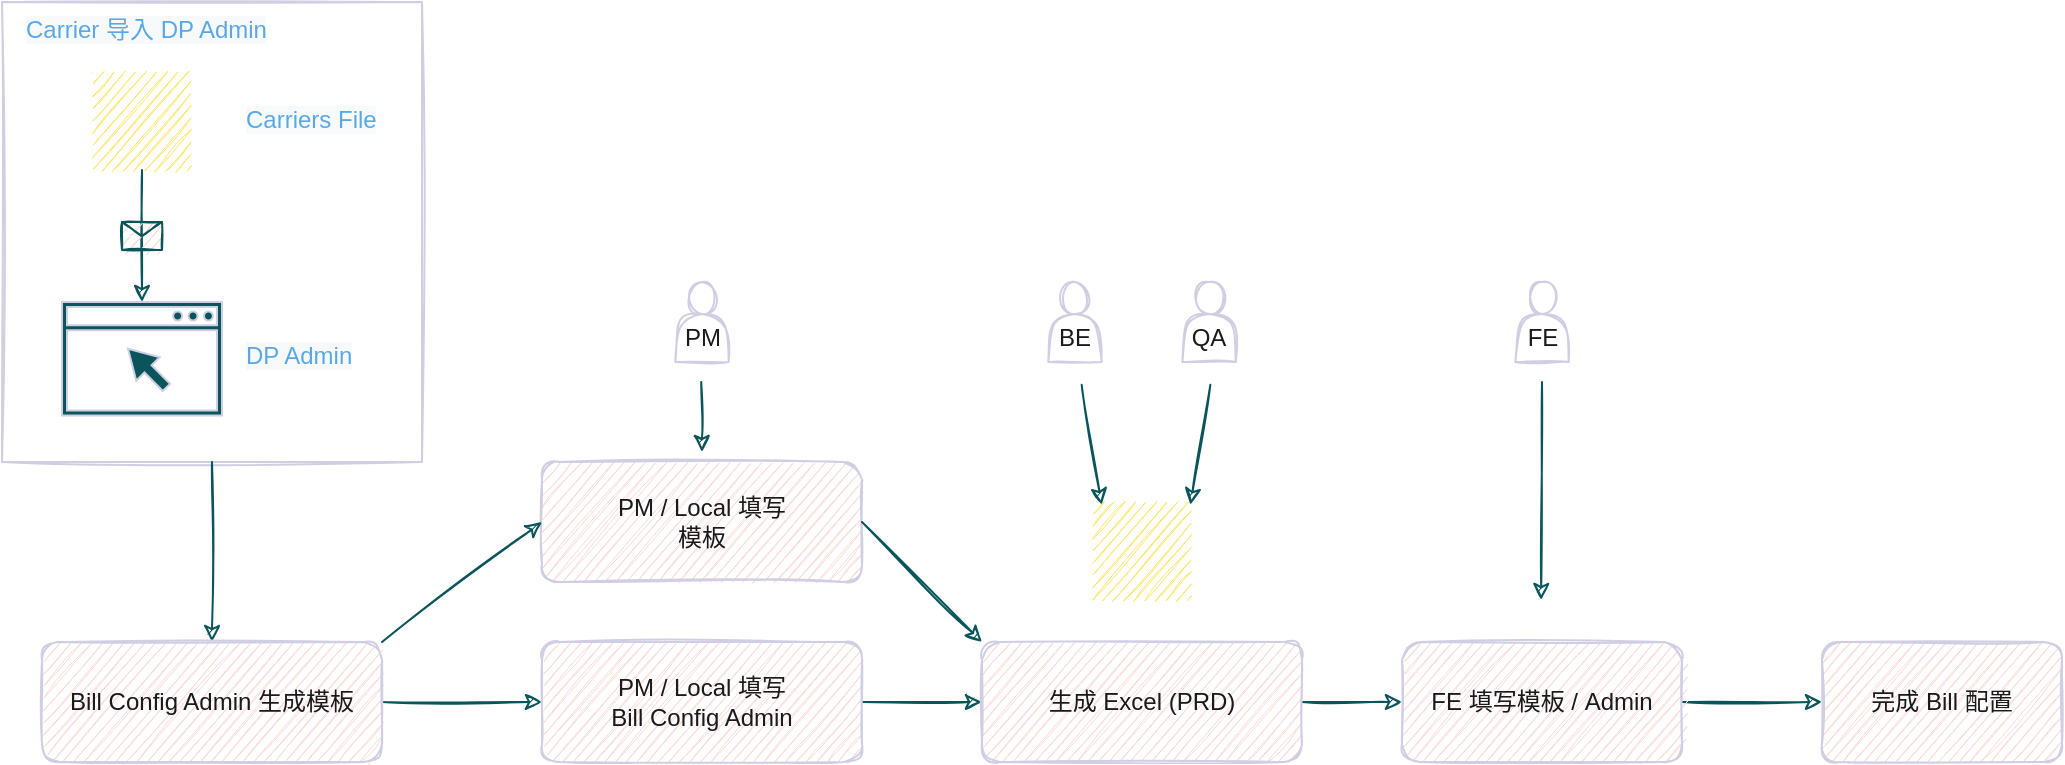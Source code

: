 <mxfile version="20.0.3" type="github" pages="4">
  <diagram id="C5RBs43oDa-KdzZeNtuy" name="Page-1">
    <mxGraphModel dx="1234" dy="736" grid="1" gridSize="10" guides="1" tooltips="1" connect="1" arrows="1" fold="1" page="1" pageScale="1" pageWidth="827" pageHeight="1169" math="0" shadow="0">
      <root>
        <mxCell id="WIyWlLk6GJQsqaUBKTNV-0" />
        <mxCell id="WIyWlLk6GJQsqaUBKTNV-1" parent="WIyWlLk6GJQsqaUBKTNV-0" />
        <mxCell id="x7Frr8k84MyhuP3hxfto-6" value="" style="rounded=0;whiteSpace=wrap;html=1;sketch=1;fontColor=#1A1A1A;strokeColor=#D0CEE2;fillColor=none;" parent="WIyWlLk6GJQsqaUBKTNV-1" vertex="1">
          <mxGeometry x="40" y="80" width="210" height="230" as="geometry" />
        </mxCell>
        <mxCell id="x7Frr8k84MyhuP3hxfto-1" style="edgeStyle=orthogonalEdgeStyle;curved=0;rounded=1;sketch=1;orthogonalLoop=1;jettySize=auto;html=1;exitX=0.5;exitY=1;exitDx=0;exitDy=0;entryX=0.5;entryY=0;entryDx=0;entryDy=0;fontColor=#1A1A1A;strokeColor=#09555B;" parent="WIyWlLk6GJQsqaUBKTNV-1" source="x7Frr8k84MyhuP3hxfto-6" target="x7Frr8k84MyhuP3hxfto-0" edge="1">
          <mxGeometry relative="1" as="geometry">
            <mxPoint x="220" y="260" as="sourcePoint" />
          </mxGeometry>
        </mxCell>
        <mxCell id="x7Frr8k84MyhuP3hxfto-13" style="edgeStyle=orthogonalEdgeStyle;curved=0;rounded=1;sketch=1;orthogonalLoop=1;jettySize=auto;html=1;exitX=1;exitY=0.5;exitDx=0;exitDy=0;fontColor=#1A1A1A;strokeColor=#09555B;entryX=0;entryY=0.5;entryDx=0;entryDy=0;" parent="WIyWlLk6GJQsqaUBKTNV-1" source="x7Frr8k84MyhuP3hxfto-0" target="x7Frr8k84MyhuP3hxfto-16" edge="1">
          <mxGeometry relative="1" as="geometry">
            <mxPoint x="270" y="429.714" as="targetPoint" />
          </mxGeometry>
        </mxCell>
        <mxCell id="x7Frr8k84MyhuP3hxfto-0" value="Bill Config Admin 生成模板" style="rounded=1;whiteSpace=wrap;html=1;fontSize=12;glass=0;strokeWidth=1;shadow=0;sketch=1;fillColor=#FAD9D5;strokeColor=#D0CEE2;fontColor=#1A1A1A;" parent="WIyWlLk6GJQsqaUBKTNV-1" vertex="1">
          <mxGeometry x="60" y="400" width="170" height="60" as="geometry" />
        </mxCell>
        <mxCell id="x7Frr8k84MyhuP3hxfto-4" value="" style="endArrow=classic;html=1;rounded=1;sketch=1;fontColor=#1A1A1A;strokeColor=#09555B;curved=0;exitX=0.5;exitY=1;exitDx=0;exitDy=0;" parent="WIyWlLk6GJQsqaUBKTNV-1" source="x7Frr8k84MyhuP3hxfto-45" target="x7Frr8k84MyhuP3hxfto-41" edge="1">
          <mxGeometry relative="1" as="geometry">
            <mxPoint x="145" y="160" as="sourcePoint" />
            <mxPoint x="145" y="230" as="targetPoint" />
          </mxGeometry>
        </mxCell>
        <mxCell id="x7Frr8k84MyhuP3hxfto-5" value="" style="shape=message;html=1;outlineConnect=0;rounded=0;sketch=1;fontColor=#1A1A1A;strokeColor=#09555B;fillColor=#FAD9D5;" parent="x7Frr8k84MyhuP3hxfto-4" vertex="1">
          <mxGeometry width="20" height="14" relative="1" as="geometry">
            <mxPoint x="-10" y="-7" as="offset" />
          </mxGeometry>
        </mxCell>
        <mxCell id="x7Frr8k84MyhuP3hxfto-12" value="&lt;meta charset=&quot;utf-8&quot;&gt;&lt;span style=&quot;color: rgb(90, 169, 230); font-family: Helvetica; font-size: 12px; font-style: normal; font-variant-ligatures: normal; font-variant-caps: normal; font-weight: 400; letter-spacing: normal; orphans: 2; text-align: center; text-indent: 0px; text-transform: none; widows: 2; word-spacing: 0px; -webkit-text-stroke-width: 0px; background-color: rgb(248, 249, 250); text-decoration-thickness: initial; text-decoration-style: initial; text-decoration-color: initial; float: none; display: inline !important;&quot;&gt;Carrier 导入 DP Admin&lt;/span&gt;" style="text;whiteSpace=wrap;html=1;fontColor=#1A1A1A;" parent="WIyWlLk6GJQsqaUBKTNV-1" vertex="1">
          <mxGeometry x="50" y="80" width="150" height="30" as="geometry" />
        </mxCell>
        <mxCell id="x7Frr8k84MyhuP3hxfto-14" value="PM / Local 填写 &lt;br&gt;模板" style="rounded=1;whiteSpace=wrap;html=1;fontSize=12;glass=0;strokeWidth=1;shadow=0;sketch=1;fillColor=#FAD9D5;strokeColor=#D0CEE2;fontColor=#1A1A1A;" parent="WIyWlLk6GJQsqaUBKTNV-1" vertex="1">
          <mxGeometry x="310" y="310" width="160" height="60" as="geometry" />
        </mxCell>
        <mxCell id="x7Frr8k84MyhuP3hxfto-24" style="edgeStyle=orthogonalEdgeStyle;curved=0;rounded=1;sketch=1;orthogonalLoop=1;jettySize=auto;html=1;exitX=1;exitY=0.5;exitDx=0;exitDy=0;entryX=0;entryY=0.5;entryDx=0;entryDy=0;fontColor=#1A1A1A;strokeColor=#09555B;" parent="WIyWlLk6GJQsqaUBKTNV-1" source="x7Frr8k84MyhuP3hxfto-16" target="x7Frr8k84MyhuP3hxfto-22" edge="1">
          <mxGeometry relative="1" as="geometry" />
        </mxCell>
        <mxCell id="x7Frr8k84MyhuP3hxfto-16" value="PM / Local 填写&lt;br&gt;Bill Config Admin" style="rounded=1;whiteSpace=wrap;html=1;fontSize=12;glass=0;strokeWidth=1;shadow=0;sketch=1;fillColor=#FAD9D5;strokeColor=#D0CEE2;fontColor=#1A1A1A;" parent="WIyWlLk6GJQsqaUBKTNV-1" vertex="1">
          <mxGeometry x="310" y="400" width="160" height="60" as="geometry" />
        </mxCell>
        <mxCell id="x7Frr8k84MyhuP3hxfto-21" value="" style="endArrow=classic;html=1;rounded=1;sketch=1;fontColor=#1A1A1A;strokeColor=#09555B;curved=0;entryX=0;entryY=0.5;entryDx=0;entryDy=0;exitX=1;exitY=0;exitDx=0;exitDy=0;" parent="WIyWlLk6GJQsqaUBKTNV-1" source="x7Frr8k84MyhuP3hxfto-0" target="x7Frr8k84MyhuP3hxfto-14" edge="1">
          <mxGeometry width="50" height="50" relative="1" as="geometry">
            <mxPoint x="180" y="560" as="sourcePoint" />
            <mxPoint x="230" y="510" as="targetPoint" />
          </mxGeometry>
        </mxCell>
        <mxCell id="x7Frr8k84MyhuP3hxfto-26" value="" style="edgeStyle=orthogonalEdgeStyle;curved=0;rounded=1;sketch=1;orthogonalLoop=1;jettySize=auto;html=1;fontColor=#1A1A1A;strokeColor=#09555B;" parent="WIyWlLk6GJQsqaUBKTNV-1" source="x7Frr8k84MyhuP3hxfto-22" target="x7Frr8k84MyhuP3hxfto-25" edge="1">
          <mxGeometry relative="1" as="geometry" />
        </mxCell>
        <mxCell id="x7Frr8k84MyhuP3hxfto-22" value="生成 Excel (PRD)" style="rounded=1;whiteSpace=wrap;html=1;fontSize=12;glass=0;strokeWidth=1;shadow=0;sketch=1;fillColor=#FAD9D5;strokeColor=#D0CEE2;fontColor=#1A1A1A;" parent="WIyWlLk6GJQsqaUBKTNV-1" vertex="1">
          <mxGeometry x="530" y="400" width="160" height="60" as="geometry" />
        </mxCell>
        <mxCell id="x7Frr8k84MyhuP3hxfto-23" value="" style="endArrow=classic;html=1;rounded=1;sketch=1;fontColor=#1A1A1A;strokeColor=#09555B;curved=0;entryX=0;entryY=0;entryDx=0;entryDy=0;exitX=1;exitY=0.5;exitDx=0;exitDy=0;" parent="WIyWlLk6GJQsqaUBKTNV-1" source="x7Frr8k84MyhuP3hxfto-14" target="x7Frr8k84MyhuP3hxfto-22" edge="1">
          <mxGeometry width="50" height="50" relative="1" as="geometry">
            <mxPoint x="240" y="410" as="sourcePoint" />
            <mxPoint x="320" y="350" as="targetPoint" />
          </mxGeometry>
        </mxCell>
        <mxCell id="x7Frr8k84MyhuP3hxfto-32" value="" style="edgeStyle=orthogonalEdgeStyle;curved=0;rounded=1;sketch=1;orthogonalLoop=1;jettySize=auto;html=1;fontColor=#1A1A1A;strokeColor=#09555B;" parent="WIyWlLk6GJQsqaUBKTNV-1" source="x7Frr8k84MyhuP3hxfto-25" target="x7Frr8k84MyhuP3hxfto-31" edge="1">
          <mxGeometry relative="1" as="geometry" />
        </mxCell>
        <mxCell id="x7Frr8k84MyhuP3hxfto-25" value="FE 填写模板 / Admin" style="fillColor=#FAD9D5;strokeColor=#D0CEE2;fontColor=#1A1A1A;rounded=1;glass=0;strokeWidth=1;shadow=0;sketch=1;align=center;whiteSpace=wrap;html=1;labelBackgroundColor=none;labelBorderColor=none;" parent="WIyWlLk6GJQsqaUBKTNV-1" vertex="1">
          <mxGeometry x="740" y="400" width="140" height="60" as="geometry" />
        </mxCell>
        <mxCell id="x7Frr8k84MyhuP3hxfto-31" value="完成 Bill 配置" style="whiteSpace=wrap;html=1;fillColor=#FAD9D5;strokeColor=#D0CEE2;fontColor=#1A1A1A;rounded=1;glass=0;strokeWidth=1;shadow=0;sketch=1;labelBackgroundColor=none;labelBorderColor=none;" parent="WIyWlLk6GJQsqaUBKTNV-1" vertex="1">
          <mxGeometry x="950" y="400" width="120" height="60" as="geometry" />
        </mxCell>
        <mxCell id="x7Frr8k84MyhuP3hxfto-33" value="&lt;br&gt;QA" style="shape=actor;whiteSpace=wrap;html=1;rounded=0;labelBackgroundColor=none;labelBorderColor=none;sketch=1;fontColor=#1A1A1A;strokeColor=#D0CEE2;fillColor=none;" parent="WIyWlLk6GJQsqaUBKTNV-1" vertex="1">
          <mxGeometry x="630.17" y="220" width="26.67" height="40" as="geometry" />
        </mxCell>
        <mxCell id="x7Frr8k84MyhuP3hxfto-41" value="" style="sketch=0;pointerEvents=1;shadow=0;dashed=0;html=1;strokeColor=#D0CEE2;fillColor=#09555B;aspect=fixed;labelPosition=center;verticalLabelPosition=bottom;verticalAlign=top;align=center;outlineConnect=0;shape=mxgraph.vvd.web_browser;rounded=0;labelBackgroundColor=none;labelBorderColor=none;fontSize=12;fontColor=#1A1A1A;" parent="WIyWlLk6GJQsqaUBKTNV-1" vertex="1">
          <mxGeometry x="70" y="230" width="80" height="56.8" as="geometry" />
        </mxCell>
        <mxCell id="x7Frr8k84MyhuP3hxfto-43" value="&lt;span style=&quot;color: rgb(90, 169, 230); font-family: Helvetica; font-size: 12px; font-style: normal; font-variant-ligatures: normal; font-variant-caps: normal; font-weight: 400; letter-spacing: normal; orphans: 2; text-align: center; text-indent: 0px; text-transform: none; widows: 2; word-spacing: 0px; -webkit-text-stroke-width: 0px; background-color: rgb(248, 249, 250); text-decoration-thickness: initial; text-decoration-style: initial; text-decoration-color: initial; float: none; display: inline !important;&quot;&gt;DP Admin&lt;br&gt;&lt;/span&gt;" style="text;whiteSpace=wrap;html=1;fontColor=#1A1A1A;" parent="WIyWlLk6GJQsqaUBKTNV-1" vertex="1">
          <mxGeometry x="160" y="243.4" width="60" height="30" as="geometry" />
        </mxCell>
        <mxCell id="x7Frr8k84MyhuP3hxfto-45" value="" style="shape=image;html=1;verticalAlign=top;verticalLabelPosition=bottom;imageAspect=0;aspect=fixed;image=https://cdn0.iconfinder.com/data/icons/logos-brands/24/logo_brand_brands_logos_excel-128.png;rounded=0;labelBorderColor=none;sketch=1;fontSize=12;fontColor=#1A1A1A;strokeColor=#D0CEE2;fillColor=none;imageBackground=#FFE45E;imageBorder=none;fillStyle=auto;" parent="WIyWlLk6GJQsqaUBKTNV-1" vertex="1">
          <mxGeometry x="85.5" y="115" width="49" height="49" as="geometry" />
        </mxCell>
        <mxCell id="x7Frr8k84MyhuP3hxfto-46" value="&lt;span style=&quot;color: rgb(90, 169, 230); font-family: Helvetica; font-size: 12px; font-style: normal; font-variant-ligatures: normal; font-variant-caps: normal; font-weight: 400; letter-spacing: normal; orphans: 2; text-align: center; text-indent: 0px; text-transform: none; widows: 2; word-spacing: 0px; -webkit-text-stroke-width: 0px; background-color: rgb(248, 249, 250); text-decoration-thickness: initial; text-decoration-style: initial; text-decoration-color: initial; float: none; display: inline !important;&quot;&gt;Carriers File&lt;/span&gt;" style="text;whiteSpace=wrap;html=1;fontColor=#1A1A1A;" parent="WIyWlLk6GJQsqaUBKTNV-1" vertex="1">
          <mxGeometry x="160" y="124.5" width="130" height="30" as="geometry" />
        </mxCell>
        <mxCell id="x7Frr8k84MyhuP3hxfto-47" value="&lt;br&gt;BE" style="shape=actor;whiteSpace=wrap;html=1;rounded=0;labelBackgroundColor=none;labelBorderColor=none;sketch=1;fontColor=#1A1A1A;strokeColor=#D0CEE2;fillColor=none;" parent="WIyWlLk6GJQsqaUBKTNV-1" vertex="1">
          <mxGeometry x="563.17" y="220" width="26.67" height="40" as="geometry" />
        </mxCell>
        <mxCell id="x7Frr8k84MyhuP3hxfto-53" value="" style="endArrow=classic;html=1;rounded=1;sketch=1;fontSize=12;fontColor=#1A1A1A;strokeColor=#09555B;curved=0;" parent="WIyWlLk6GJQsqaUBKTNV-1" edge="1">
          <mxGeometry width="50" height="50" relative="1" as="geometry">
            <mxPoint x="579.84" y="271.4" as="sourcePoint" />
            <mxPoint x="589.84" y="331.4" as="targetPoint" />
          </mxGeometry>
        </mxCell>
        <mxCell id="x7Frr8k84MyhuP3hxfto-54" value="" style="endArrow=classic;html=1;rounded=1;sketch=1;fontSize=12;fontColor=#1A1A1A;strokeColor=#09555B;curved=0;" parent="WIyWlLk6GJQsqaUBKTNV-1" edge="1">
          <mxGeometry width="50" height="50" relative="1" as="geometry">
            <mxPoint x="644.17" y="271.4" as="sourcePoint" />
            <mxPoint x="634.17" y="331.4" as="targetPoint" />
          </mxGeometry>
        </mxCell>
        <mxCell id="x7Frr8k84MyhuP3hxfto-55" value="" style="shape=image;html=1;verticalAlign=top;verticalLabelPosition=bottom;imageAspect=0;aspect=fixed;image=https://cdn0.iconfinder.com/data/icons/logos-brands/24/logo_brand_brands_logos_excel-128.png;rounded=0;labelBorderColor=none;sketch=1;fontSize=12;fontColor=#1A1A1A;strokeColor=#D0CEE2;fillColor=none;imageBackground=#FFE45E;imageBorder=none;fillStyle=auto;" parent="WIyWlLk6GJQsqaUBKTNV-1" vertex="1">
          <mxGeometry x="585.51" y="330" width="49" height="49" as="geometry" />
        </mxCell>
        <mxCell id="x7Frr8k84MyhuP3hxfto-56" value="&lt;br&gt;FE" style="shape=actor;whiteSpace=wrap;html=1;rounded=0;labelBackgroundColor=none;labelBorderColor=none;sketch=1;fontColor=#1A1A1A;strokeColor=#D0CEE2;fillColor=none;" parent="WIyWlLk6GJQsqaUBKTNV-1" vertex="1">
          <mxGeometry x="796.66" y="220" width="26.67" height="40" as="geometry" />
        </mxCell>
        <mxCell id="x7Frr8k84MyhuP3hxfto-57" value="&lt;br&gt;PM" style="shape=actor;whiteSpace=wrap;html=1;rounded=0;labelBackgroundColor=none;labelBorderColor=none;sketch=1;fontColor=#1A1A1A;strokeColor=#D0CEE2;fillColor=none;" parent="WIyWlLk6GJQsqaUBKTNV-1" vertex="1">
          <mxGeometry x="376.66" y="220" width="26.67" height="40" as="geometry" />
        </mxCell>
        <mxCell id="x7Frr8k84MyhuP3hxfto-58" value="" style="endArrow=classic;html=1;rounded=1;sketch=1;fontSize=12;fontColor=#1A1A1A;strokeColor=#09555B;curved=0;" parent="WIyWlLk6GJQsqaUBKTNV-1" edge="1">
          <mxGeometry width="50" height="50" relative="1" as="geometry">
            <mxPoint x="810" y="270" as="sourcePoint" />
            <mxPoint x="809.6" y="379" as="targetPoint" />
          </mxGeometry>
        </mxCell>
        <mxCell id="x7Frr8k84MyhuP3hxfto-59" value="" style="endArrow=classic;html=1;rounded=1;sketch=1;fontSize=12;fontColor=#1A1A1A;strokeColor=#09555B;curved=0;" parent="WIyWlLk6GJQsqaUBKTNV-1" edge="1">
          <mxGeometry width="50" height="50" relative="1" as="geometry">
            <mxPoint x="389.6" y="270" as="sourcePoint" />
            <mxPoint x="389.99" y="305" as="targetPoint" />
          </mxGeometry>
        </mxCell>
      </root>
    </mxGraphModel>
  </diagram>
  <diagram id="HuGiwMaVOmmq-freKu0r" name="第 2 页">
    <mxGraphModel dx="1234" dy="736" grid="1" gridSize="10" guides="1" tooltips="1" connect="1" arrows="1" fold="1" page="1" pageScale="1" pageWidth="827" pageHeight="1169" math="0" shadow="0">
      <root>
        <mxCell id="0" />
        <mxCell id="1" parent="0" />
        <mxCell id="SHqyNCqeRSTQMKuwKPMS-1" value="" style="rounded=0;whiteSpace=wrap;html=1;sketch=1;fontColor=#1A1A1A;strokeColor=#D0CEE2;fillColor=none;" vertex="1" parent="1">
          <mxGeometry x="80" y="162.25" width="320" height="150" as="geometry" />
        </mxCell>
        <mxCell id="q8QDfCW9DBh8NUIYKSAu-1" value="" style="shape=image;html=1;verticalAlign=top;verticalLabelPosition=bottom;imageAspect=0;aspect=fixed;image=https://cdn0.iconfinder.com/data/icons/logos-brands/24/logo_brand_brands_logos_excel-128.png;rounded=0;labelBorderColor=none;sketch=1;fontSize=12;fontColor=#1A1A1A;strokeColor=#D0CEE2;fillColor=none;imageBackground=#FFE45E;imageBorder=none;fillStyle=auto;" vertex="1" parent="1">
          <mxGeometry x="300" y="200" width="74.5" height="74.5" as="geometry" />
        </mxCell>
        <mxCell id="q8QDfCW9DBh8NUIYKSAu-3" value="" style="dashed=0;outlineConnect=0;html=1;align=center;labelPosition=center;verticalLabelPosition=bottom;verticalAlign=top;shape=mxgraph.webicons.json;sketch=0;fillColor=none;strokeColor=#D0CEE2;fontColor=#1A1A1A;" vertex="1" parent="1">
          <mxGeometry x="90" y="186.05" width="102.4" height="102.4" as="geometry" />
        </mxCell>
        <mxCell id="q8QDfCW9DBh8NUIYKSAu-4" value="" style="shape=flexArrow;endArrow=classic;startArrow=classic;html=1;rounded=0;entryX=0;entryY=0.5;entryDx=0;entryDy=0;strokeColor=#09555B;fontColor=#1A1A1A;" edge="1" parent="1" source="q8QDfCW9DBh8NUIYKSAu-3" target="q8QDfCW9DBh8NUIYKSAu-1">
          <mxGeometry width="100" height="100" relative="1" as="geometry">
            <mxPoint x="380" y="610" as="sourcePoint" />
            <mxPoint x="390" y="390" as="targetPoint" />
          </mxGeometry>
        </mxCell>
        <mxCell id="q8QDfCW9DBh8NUIYKSAu-5" value="转换" style="edgeLabel;html=1;align=center;verticalAlign=middle;resizable=0;points=[];fontSize=20;fontColor=#1A1A1A;" vertex="1" connectable="0" parent="q8QDfCW9DBh8NUIYKSAu-4">
          <mxGeometry x="-0.141" y="1" relative="1" as="geometry">
            <mxPoint as="offset" />
          </mxGeometry>
        </mxCell>
        <mxCell id="SHqyNCqeRSTQMKuwKPMS-3" value="" style="rounded=0;whiteSpace=wrap;html=1;sketch=1;fontColor=#1A1A1A;strokeColor=#D0CEE2;fillColor=none;" vertex="1" parent="1">
          <mxGeometry x="80" y="360" width="320" height="150" as="geometry" />
        </mxCell>
        <mxCell id="DjhEs2mXQRsO_92ABjr9-1" value="" style="shape=image;html=1;verticalAlign=top;verticalLabelPosition=bottom;labelBackgroundColor=#ffffff;imageAspect=0;aspect=fixed;image=https://cdn4.iconfinder.com/data/icons/essential-3/32/389-Browser_Layout-128.png;rounded=0;sketch=0;fontColor=#1A1A1A;strokeColor=#D0CEE2;fillColor=#FAD9D5;" vertex="1" parent="1">
          <mxGeometry x="110" y="387.75" width="94.5" height="94.5" as="geometry" />
        </mxCell>
      </root>
    </mxGraphModel>
  </diagram>
  <diagram id="YCzogONuC1grVszoGsav" name="第 3 页">
    <mxGraphModel dx="1234" dy="736" grid="1" gridSize="10" guides="1" tooltips="1" connect="1" arrows="1" fold="1" page="1" pageScale="1" pageWidth="827" pageHeight="1169" math="0" shadow="0">
      <root>
        <mxCell id="0" />
        <mxCell id="1" parent="0" />
        <mxCell id="n3fZYh0UKUpLPUGq8xj8-1" value="" style="rounded=0;whiteSpace=wrap;html=1;sketch=1;fontColor=#1A1A1A;strokeColor=#D0CEE2;fillColor=none;" vertex="1" parent="1">
          <mxGeometry x="100" y="265" width="360" height="235" as="geometry" />
        </mxCell>
        <mxCell id="ebuxM-2fiHtfYvH8RAu9-1" value="模板设计" style="rounded=1;whiteSpace=wrap;html=1;sketch=1;strokeColor=#6c8ebf;fillColor=#dae8fc;fontFamily=手札体-简;fontSize=15;" vertex="1" parent="1">
          <mxGeometry x="130" y="310" width="120" height="60" as="geometry" />
        </mxCell>
        <mxCell id="n3fZYh0UKUpLPUGq8xj8-2" value="&lt;div style=&quot;text-align: start;&quot;&gt;&lt;span style=&quot;background-color: initial;&quot;&gt;模板&amp;lt;==&amp;gt;&lt;/span&gt;&lt;span style=&quot;background-color: initial;&quot;&gt;配置&lt;/span&gt;&lt;/div&gt;" style="rounded=1;whiteSpace=wrap;html=1;sketch=1;strokeColor=#6c8ebf;fillColor=#dae8fc;fontFamily=手札体-简;fontSize=15;" vertex="1" parent="1">
          <mxGeometry x="300" y="310" width="120" height="60" as="geometry" />
        </mxCell>
        <mxCell id="n3fZYh0UKUpLPUGq8xj8-3" value="后台接口配置" style="rounded=1;whiteSpace=wrap;html=1;sketch=1;strokeColor=#6c8ebf;fillColor=#dae8fc;fontFamily=手札体-简;fontSize=15;" vertex="1" parent="1">
          <mxGeometry x="300" y="400" width="120" height="60" as="geometry" />
        </mxCell>
        <mxCell id="n3fZYh0UKUpLPUGq8xj8-4" value="字段备注功能" style="rounded=1;whiteSpace=wrap;html=1;sketch=1;strokeColor=#6c8ebf;fillColor=#dae8fc;fontFamily=手札体-简;fontSize=15;" vertex="1" parent="1">
          <mxGeometry x="130" y="400" width="120" height="60" as="geometry" />
        </mxCell>
      </root>
    </mxGraphModel>
  </diagram>
  <diagram id="qidn5dLupte3tVjYl4i5" name="第 4 页">
    <mxGraphModel dx="1234" dy="736" grid="1" gridSize="10" guides="1" tooltips="1" connect="1" arrows="1" fold="1" page="1" pageScale="1" pageWidth="827" pageHeight="1169" math="0" shadow="0">
      <root>
        <mxCell id="0" />
        <mxCell id="1" parent="0" />
        <mxCell id="KUeKO058vVJVvG5vHiWK-32" value="" style="shape=actor;whiteSpace=wrap;html=1;rounded=0;sketch=1;strokeColor=#d6b656;fillColor=#fff2cc;" vertex="1" parent="1">
          <mxGeometry x="580" y="10" width="40" height="60" as="geometry" />
        </mxCell>
        <mxCell id="KUeKO058vVJVvG5vHiWK-33" value="" style="shape=actor;whiteSpace=wrap;html=1;rounded=0;sketch=1;strokeColor=#d6b656;fillColor=#fff2cc;" vertex="1" parent="1">
          <mxGeometry x="740" y="10" width="40" height="60" as="geometry" />
        </mxCell>
        <mxCell id="KUeKO058vVJVvG5vHiWK-31" value="" style="shape=actor;whiteSpace=wrap;html=1;rounded=0;sketch=1;strokeColor=#d6b656;fillColor=#fff2cc;" vertex="1" parent="1">
          <mxGeometry x="420" y="10" width="40" height="60" as="geometry" />
        </mxCell>
        <mxCell id="KUeKO058vVJVvG5vHiWK-30" value="" style="shape=actor;whiteSpace=wrap;html=1;rounded=0;sketch=1;strokeColor=#d6b656;fillColor=#fff2cc;" vertex="1" parent="1">
          <mxGeometry x="260" y="10" width="40" height="60" as="geometry" />
        </mxCell>
        <mxCell id="KUeKO058vVJVvG5vHiWK-2" value="" style="shape=link;html=1;rounded=1;sketch=1;fontFamily=中文字体;fontSource=http%3A%2F%2Fwww.kendraschaefer.com%2F2012%2F06%2Fchinese-standard-web-fonts-the-ultimate-guide-to-css-font-family-declarations-for-web-design-in-simplified-chinese%2F;fontSize=10;fontColor=#1A1A1A;strokeColor=#09555B;curved=1;" edge="1" parent="1">
          <mxGeometry width="100" relative="1" as="geometry">
            <mxPoint x="200" y="80" as="sourcePoint" />
            <mxPoint x="200" y="1720" as="targetPoint" />
          </mxGeometry>
        </mxCell>
        <mxCell id="KUeKO058vVJVvG5vHiWK-3" value="PM，BPM，Local" style="text;html=1;align=center;verticalAlign=middle;resizable=0;points=[];autosize=1;strokeColor=none;fillColor=none;fontSize=10;fontFamily=手札体-简;fontColor=#1A1A1A;sketch=1;" vertex="1" parent="1">
          <mxGeometry x="230" y="40" width="110" height="30" as="geometry" />
        </mxCell>
        <mxCell id="KUeKO058vVJVvG5vHiWK-4" value="BE" style="text;html=1;align=center;verticalAlign=middle;resizable=0;points=[];autosize=1;strokeColor=none;fillColor=none;fontSize=10;fontFamily=手札体-简;fontColor=#1A1A1A;sketch=1;" vertex="1" parent="1">
          <mxGeometry x="420" y="40" width="40" height="30" as="geometry" />
        </mxCell>
        <mxCell id="KUeKO058vVJVvG5vHiWK-5" value="" style="shape=link;html=1;rounded=1;sketch=1;fontFamily=中文字体;fontSource=http%3A%2F%2Fwww.kendraschaefer.com%2F2012%2F06%2Fchinese-standard-web-fonts-the-ultimate-guide-to-css-font-family-declarations-for-web-design-in-simplified-chinese%2F;fontSize=10;fontColor=#1A1A1A;strokeColor=#09555B;curved=1;" edge="1" parent="1">
          <mxGeometry width="100" relative="1" as="geometry">
            <mxPoint x="360" y="80" as="sourcePoint" />
            <mxPoint x="360" y="1720" as="targetPoint" />
          </mxGeometry>
        </mxCell>
        <mxCell id="KUeKO058vVJVvG5vHiWK-6" value="FE" style="text;html=1;align=center;verticalAlign=middle;resizable=0;points=[];autosize=1;strokeColor=none;fillColor=none;fontSize=10;fontFamily=手札体-简;fontColor=#1A1A1A;sketch=1;" vertex="1" parent="1">
          <mxGeometry x="580" y="40" width="40" height="30" as="geometry" />
        </mxCell>
        <mxCell id="KUeKO058vVJVvG5vHiWK-7" value="" style="shape=link;html=1;rounded=1;sketch=1;fontFamily=中文字体;fontSource=http%3A%2F%2Fwww.kendraschaefer.com%2F2012%2F06%2Fchinese-standard-web-fonts-the-ultimate-guide-to-css-font-family-declarations-for-web-design-in-simplified-chinese%2F;fontSize=10;fontColor=#1A1A1A;strokeColor=#09555B;curved=1;" edge="1" parent="1">
          <mxGeometry width="100" relative="1" as="geometry">
            <mxPoint x="520" y="80" as="sourcePoint" />
            <mxPoint x="520" y="1720" as="targetPoint" />
          </mxGeometry>
        </mxCell>
        <mxCell id="KUeKO058vVJVvG5vHiWK-10" value="QA" style="text;html=1;align=center;verticalAlign=middle;resizable=0;points=[];autosize=1;strokeColor=none;fillColor=none;fontSize=10;fontFamily=手札体-简;fontColor=#1A1A1A;sketch=1;" vertex="1" parent="1">
          <mxGeometry x="740" y="40" width="40" height="30" as="geometry" />
        </mxCell>
        <mxCell id="KUeKO058vVJVvG5vHiWK-11" value="" style="shape=link;html=1;rounded=1;sketch=1;fontFamily=中文字体;fontSource=http%3A%2F%2Fwww.kendraschaefer.com%2F2012%2F06%2Fchinese-standard-web-fonts-the-ultimate-guide-to-css-font-family-declarations-for-web-design-in-simplified-chinese%2F;fontSize=10;fontColor=#1A1A1A;strokeColor=#09555B;curved=1;" edge="1" parent="1">
          <mxGeometry width="100" relative="1" as="geometry">
            <mxPoint x="680" y="80" as="sourcePoint" />
            <mxPoint x="680" y="1720" as="targetPoint" />
          </mxGeometry>
        </mxCell>
        <mxCell id="KUeKO058vVJVvG5vHiWK-14" value="" style="shape=link;html=1;rounded=1;sketch=1;fontFamily=中文字体;fontSource=http%3A%2F%2Fwww.kendraschaefer.com%2F2012%2F06%2Fchinese-standard-web-fonts-the-ultimate-guide-to-css-font-family-declarations-for-web-design-in-simplified-chinese%2F;fontSize=10;fontColor=#1A1A1A;strokeColor=#09555B;curved=1;" edge="1" parent="1">
          <mxGeometry width="100" relative="1" as="geometry">
            <mxPoint x="837" y="80" as="sourcePoint" />
            <mxPoint x="827" y="1720" as="targetPoint" />
          </mxGeometry>
        </mxCell>
        <mxCell id="KUeKO058vVJVvG5vHiWK-17" value="" style="edgeStyle=orthogonalEdgeStyle;rounded=1;sketch=1;orthogonalLoop=1;jettySize=auto;html=1;fontColor=#1A1A1A;strokeColor=#09555B;exitX=0.5;exitY=1;exitDx=0;exitDy=0;curved=1;" edge="1" parent="1" source="KUeKO058vVJVvG5vHiWK-15" target="KUeKO058vVJVvG5vHiWK-16">
          <mxGeometry relative="1" as="geometry" />
        </mxCell>
        <mxCell id="KUeKO058vVJVvG5vHiWK-15" value="填写 Carrier 文件" style="rounded=1;whiteSpace=wrap;html=1;sketch=1;fontFamily=手札体-简;fontSize=10;strokeColor=#6c8ebf;fillColor=#dae8fc;" vertex="1" parent="1">
          <mxGeometry x="220" y="170" width="120" height="60" as="geometry" />
        </mxCell>
        <mxCell id="KUeKO058vVJVvG5vHiWK-19" value="" style="edgeStyle=orthogonalEdgeStyle;rounded=1;sketch=1;orthogonalLoop=1;jettySize=auto;html=1;fontColor=#1A1A1A;strokeColor=#09555B;curved=1;exitX=0.5;exitY=1;exitDx=0;exitDy=0;" edge="1" parent="1" source="1yJAD11QD2nHrwMPHo0o-3" target="KUeKO058vVJVvG5vHiWK-18">
          <mxGeometry relative="1" as="geometry" />
        </mxCell>
        <mxCell id="KUeKO058vVJVvG5vHiWK-21" style="edgeStyle=orthogonalEdgeStyle;rounded=1;sketch=1;orthogonalLoop=1;jettySize=auto;html=1;exitX=0.5;exitY=1;exitDx=0;exitDy=0;entryX=0.5;entryY=0;entryDx=0;entryDy=0;fontColor=#1A1A1A;strokeColor=#09555B;curved=1;" edge="1" parent="1" source="1yJAD11QD2nHrwMPHo0o-3" target="KUeKO058vVJVvG5vHiWK-20">
          <mxGeometry relative="1" as="geometry" />
        </mxCell>
        <mxCell id="1yJAD11QD2nHrwMPHo0o-4" style="edgeStyle=orthogonalEdgeStyle;curved=1;rounded=1;sketch=1;orthogonalLoop=1;jettySize=auto;html=1;exitX=0.5;exitY=1;exitDx=0;exitDy=0;entryX=0.5;entryY=0;entryDx=0;entryDy=0;fontColor=#1A1A1A;strokeColor=#09555B;" edge="1" parent="1" source="KUeKO058vVJVvG5vHiWK-16" target="1yJAD11QD2nHrwMPHo0o-3">
          <mxGeometry relative="1" as="geometry" />
        </mxCell>
        <mxCell id="KUeKO058vVJVvG5vHiWK-16" value="上传 Carrier 到 Admin" style="whiteSpace=wrap;html=1;fontSize=10;fontFamily=手札体-简;fillColor=#dae8fc;strokeColor=#6c8ebf;rounded=1;sketch=1;" vertex="1" parent="1">
          <mxGeometry x="540" y="290" width="120" height="60" as="geometry" />
        </mxCell>
        <mxCell id="KUeKO058vVJVvG5vHiWK-18" value="生成模板文件" style="whiteSpace=wrap;html=1;fontSize=10;fontFamily=手札体-简;fillColor=#dae8fc;strokeColor=#6c8ebf;rounded=1;sketch=1;" vertex="1" parent="1">
          <mxGeometry x="540" y="490" width="120" height="60" as="geometry" />
        </mxCell>
        <mxCell id="KUeKO058vVJVvG5vHiWK-20" value="在 Bill Config Admin 或模板文件填写&lt;br&gt;配置、备注" style="whiteSpace=wrap;html=1;fontSize=10;fontFamily=手札体-简;fillColor=#dae8fc;strokeColor=#6c8ebf;rounded=1;sketch=1;" vertex="1" parent="1">
          <mxGeometry x="220" y="510" width="120" height="70" as="geometry" />
        </mxCell>
        <mxCell id="KUeKO058vVJVvG5vHiWK-29" style="edgeStyle=orthogonalEdgeStyle;rounded=1;sketch=1;orthogonalLoop=1;jettySize=auto;html=1;fontColor=#1A1A1A;strokeColor=#09555B;curved=1;" edge="1" parent="1" source="KUeKO058vVJVvG5vHiWK-20">
          <mxGeometry relative="1" as="geometry">
            <mxPoint x="600" y="730" as="targetPoint" />
            <mxPoint x="350" y="580" as="sourcePoint" />
          </mxGeometry>
        </mxCell>
        <mxCell id="KUeKO058vVJVvG5vHiWK-28" value="" style="edgeStyle=orthogonalEdgeStyle;rounded=1;sketch=1;orthogonalLoop=1;jettySize=auto;html=1;fontColor=#1A1A1A;strokeColor=#09555B;exitX=0.5;exitY=1;exitDx=0;exitDy=0;curved=1;" edge="1" parent="1" source="KUeKO058vVJVvG5vHiWK-26" target="KUeKO058vVJVvG5vHiWK-27">
          <mxGeometry relative="1" as="geometry" />
        </mxCell>
        <mxCell id="KUeKO058vVJVvG5vHiWK-26" value="填写接口配置" style="whiteSpace=wrap;html=1;fontSize=10;fontFamily=手札体-简;fillColor=#dae8fc;strokeColor=#6c8ebf;rounded=1;sketch=1;" vertex="1" parent="1">
          <mxGeometry x="380" y="615" width="120" height="60" as="geometry" />
        </mxCell>
        <mxCell id="KUeKO058vVJVvG5vHiWK-35" value="" style="edgeStyle=orthogonalEdgeStyle;rounded=1;sketch=1;orthogonalLoop=1;jettySize=auto;html=1;fontColor=#1A1A1A;strokeColor=#09555B;curved=1;" edge="1" parent="1" source="KUeKO058vVJVvG5vHiWK-27" target="KUeKO058vVJVvG5vHiWK-34">
          <mxGeometry relative="1" as="geometry" />
        </mxCell>
        <mxCell id="KUeKO058vVJVvG5vHiWK-27" value="&lt;div style=&quot;&quot;&gt;&lt;span style=&quot;background-color: initial;&quot;&gt;根据&amp;nbsp; &amp;nbsp; &amp;nbsp; &amp;nbsp; &amp;nbsp; &amp;nbsp;&amp;nbsp;&lt;/span&gt;&lt;/div&gt;&lt;div style=&quot;&quot;&gt;&lt;span style=&quot;background-color: initial;&quot;&gt;&amp;nbsp;1、PM 备注&amp;nbsp;&amp;nbsp;&lt;/span&gt;&lt;/div&gt;&lt;div style=&quot;&quot;&gt;&lt;span style=&quot;background-color: initial;&quot;&gt;2、接口配置&lt;/span&gt;&lt;/div&gt;&lt;div style=&quot;&quot;&gt;&lt;span style=&quot;background-color: initial;&quot;&gt;填写模板文件&lt;/span&gt;&lt;/div&gt;" style="whiteSpace=wrap;html=1;fontSize=10;fontFamily=手札体-简;fillColor=#dae8fc;strokeColor=#6c8ebf;rounded=1;sketch=1;align=center;" vertex="1" parent="1">
          <mxGeometry x="540" y="730" width="120" height="80" as="geometry" />
        </mxCell>
        <mxCell id="KUeKO058vVJVvG5vHiWK-38" value="" style="edgeStyle=orthogonalEdgeStyle;rounded=1;sketch=1;orthogonalLoop=1;jettySize=auto;html=1;fontColor=#1A1A1A;strokeColor=#09555B;exitX=0.5;exitY=1;exitDx=0;exitDy=0;curved=1;" edge="1" parent="1" source="KUeKO058vVJVvG5vHiWK-34" target="KUeKO058vVJVvG5vHiWK-37">
          <mxGeometry relative="1" as="geometry" />
        </mxCell>
        <mxCell id="KUeKO058vVJVvG5vHiWK-34" value="模板文件导入 Admin 完成配置" style="whiteSpace=wrap;html=1;fontSize=10;fontFamily=手札体-简;fillColor=#dae8fc;strokeColor=#6c8ebf;rounded=1;sketch=1;" vertex="1" parent="1">
          <mxGeometry x="540" y="850" width="120" height="60" as="geometry" />
        </mxCell>
        <mxCell id="KUeKO058vVJVvG5vHiWK-40" style="edgeStyle=orthogonalEdgeStyle;rounded=1;sketch=1;orthogonalLoop=1;jettySize=auto;html=1;exitX=0.5;exitY=1;exitDx=0;exitDy=0;entryX=0.5;entryY=0;entryDx=0;entryDy=0;fontColor=#1A1A1A;strokeColor=#09555B;curved=1;" edge="1" parent="1" source="KUeKO058vVJVvG5vHiWK-37" target="KUeKO058vVJVvG5vHiWK-39">
          <mxGeometry relative="1" as="geometry" />
        </mxCell>
        <mxCell id="KUeKO058vVJVvG5vHiWK-37" value="验证功能" style="whiteSpace=wrap;html=1;fontSize=10;fontFamily=手札体-简;fillColor=#dae8fc;strokeColor=#6c8ebf;rounded=1;sketch=1;" vertex="1" parent="1">
          <mxGeometry x="700" y="960" width="120" height="60" as="geometry" />
        </mxCell>
        <mxCell id="KUeKO058vVJVvG5vHiWK-42" value="验证通过" style="edgeStyle=orthogonalEdgeStyle;curved=1;rounded=1;sketch=1;orthogonalLoop=1;jettySize=auto;html=1;fontColor=#1A1A1A;strokeColor=#09555B;exitX=0.5;exitY=1;exitDx=0;exitDy=0;" edge="1" parent="1" source="KUeKO058vVJVvG5vHiWK-39" target="KUeKO058vVJVvG5vHiWK-41">
          <mxGeometry relative="1" as="geometry" />
        </mxCell>
        <mxCell id="KUeKO058vVJVvG5vHiWK-39" value="验证功能" style="whiteSpace=wrap;html=1;fontSize=10;fontFamily=手札体-简;fillColor=#dae8fc;strokeColor=#6c8ebf;rounded=1;sketch=1;" vertex="1" parent="1">
          <mxGeometry x="220" y="1090" width="120" height="60" as="geometry" />
        </mxCell>
        <mxCell id="KUeKO058vVJVvG5vHiWK-49" style="edgeStyle=orthogonalEdgeStyle;curved=1;rounded=1;sketch=1;orthogonalLoop=1;jettySize=auto;html=1;exitX=0.5;exitY=1;exitDx=0;exitDy=0;entryX=0.5;entryY=0;entryDx=0;entryDy=0;fontColor=#1A1A1A;strokeColor=#09555B;" edge="1" parent="1" source="KUeKO058vVJVvG5vHiWK-41" target="KUeKO058vVJVvG5vHiWK-43">
          <mxGeometry relative="1" as="geometry" />
        </mxCell>
        <mxCell id="KUeKO058vVJVvG5vHiWK-41" value="配置 Carrier" style="whiteSpace=wrap;html=1;fontSize=10;fontFamily=手札体-简;fillColor=#dae8fc;strokeColor=#6c8ebf;rounded=1;sketch=1;" vertex="1" parent="1">
          <mxGeometry x="540" y="1230" width="120" height="60" as="geometry" />
        </mxCell>
        <mxCell id="KUeKO058vVJVvG5vHiWK-45" style="edgeStyle=orthogonalEdgeStyle;curved=1;rounded=1;sketch=1;orthogonalLoop=1;jettySize=auto;html=1;fontColor=#1A1A1A;strokeColor=#09555B;exitX=0.5;exitY=1;exitDx=0;exitDy=0;entryX=0.5;entryY=0;entryDx=0;entryDy=0;" edge="1" parent="1" source="KUeKO058vVJVvG5vHiWK-43" target="KUeKO058vVJVvG5vHiWK-46">
          <mxGeometry relative="1" as="geometry">
            <mxPoint x="600" y="1410" as="targetPoint" />
          </mxGeometry>
        </mxCell>
        <mxCell id="KUeKO058vVJVvG5vHiWK-43" value="配置 Entrance、Item" style="whiteSpace=wrap;html=1;fontSize=10;fontFamily=手札体-简;fillColor=#dae8fc;strokeColor=#6c8ebf;rounded=1;sketch=1;" vertex="1" parent="1">
          <mxGeometry x="220" y="1330" width="120" height="60" as="geometry" />
        </mxCell>
        <mxCell id="KUeKO058vVJVvG5vHiWK-51" value="" style="edgeStyle=orthogonalEdgeStyle;curved=1;rounded=1;sketch=1;orthogonalLoop=1;jettySize=auto;html=1;fontColor=#1A1A1A;strokeColor=#09555B;exitX=0.5;exitY=1;exitDx=0;exitDy=0;" edge="1" parent="1" source="KUeKO058vVJVvG5vHiWK-46" target="KUeKO058vVJVvG5vHiWK-50">
          <mxGeometry relative="1" as="geometry" />
        </mxCell>
        <mxCell id="KUeKO058vVJVvG5vHiWK-58" style="edgeStyle=orthogonalEdgeStyle;curved=1;rounded=1;sketch=1;orthogonalLoop=1;jettySize=auto;html=1;exitX=0.5;exitY=1;exitDx=0;exitDy=0;entryX=0.5;entryY=0;entryDx=0;entryDy=0;fontColor=#1A1A1A;strokeColor=#09555B;" edge="1" parent="1" source="KUeKO058vVJVvG5vHiWK-46" target="KUeKO058vVJVvG5vHiWK-57">
          <mxGeometry relative="1" as="geometry" />
        </mxCell>
        <mxCell id="KUeKO058vVJVvG5vHiWK-59" style="edgeStyle=orthogonalEdgeStyle;curved=1;rounded=1;sketch=1;orthogonalLoop=1;jettySize=auto;html=1;exitX=0.5;exitY=1;exitDx=0;exitDy=0;fontColor=#1A1A1A;strokeColor=#09555B;" edge="1" parent="1" source="KUeKO058vVJVvG5vHiWK-46" target="KUeKO058vVJVvG5vHiWK-56">
          <mxGeometry relative="1" as="geometry" />
        </mxCell>
        <mxCell id="KUeKO058vVJVvG5vHiWK-46" value="配置导入 UAT / Live" style="whiteSpace=wrap;html=1;fontSize=10;fontFamily=手札体-简;fillColor=#dae8fc;strokeColor=#6c8ebf;rounded=1;sketch=1;" vertex="1" parent="1">
          <mxGeometry x="540" y="1430" width="120" height="60" as="geometry" />
        </mxCell>
        <mxCell id="KUeKO058vVJVvG5vHiWK-53" value="" style="edgeStyle=orthogonalEdgeStyle;curved=1;rounded=1;sketch=1;orthogonalLoop=1;jettySize=auto;html=1;fontColor=#1A1A1A;strokeColor=#09555B;" edge="1" parent="1" source="KUeKO058vVJVvG5vHiWK-50" target="KUeKO058vVJVvG5vHiWK-52">
          <mxGeometry relative="1" as="geometry" />
        </mxCell>
        <mxCell id="KUeKO058vVJVvG5vHiWK-50" value="验证 (Live Testing)" style="whiteSpace=wrap;html=1;fontSize=10;fontFamily=手札体-简;fillColor=#dae8fc;strokeColor=#6c8ebf;rounded=1;sketch=1;" vertex="1" parent="1">
          <mxGeometry x="220" y="1540" width="120" height="60" as="geometry" />
        </mxCell>
        <mxCell id="KUeKO058vVJVvG5vHiWK-52" value="end" style="ellipse;whiteSpace=wrap;html=1;fontSize=10;fontFamily=手札体-简;fillColor=#dae8fc;strokeColor=#6c8ebf;rounded=1;sketch=1;" vertex="1" parent="1">
          <mxGeometry x="250" y="1670" width="60" height="40" as="geometry" />
        </mxCell>
        <mxCell id="KUeKO058vVJVvG5vHiWK-55" style="edgeStyle=orthogonalEdgeStyle;curved=1;rounded=1;sketch=1;orthogonalLoop=1;jettySize=auto;html=1;exitX=0.5;exitY=1;exitDx=0;exitDy=0;entryX=0.5;entryY=0;entryDx=0;entryDy=0;fontColor=#1A1A1A;strokeColor=#09555B;" edge="1" parent="1" source="KUeKO058vVJVvG5vHiWK-54" target="KUeKO058vVJVvG5vHiWK-15">
          <mxGeometry relative="1" as="geometry" />
        </mxCell>
        <mxCell id="KUeKO058vVJVvG5vHiWK-54" value="start" style="ellipse;whiteSpace=wrap;html=1;fontSize=10;fontFamily=手札体-简;fillColor=#dae8fc;strokeColor=#6c8ebf;rounded=1;sketch=1;" vertex="1" parent="1">
          <mxGeometry x="250" y="90" width="60" height="40" as="geometry" />
        </mxCell>
        <mxCell id="KUeKO058vVJVvG5vHiWK-61" style="edgeStyle=orthogonalEdgeStyle;curved=1;rounded=1;sketch=1;orthogonalLoop=1;jettySize=auto;html=1;exitX=0.5;exitY=1;exitDx=0;exitDy=0;entryX=0.5;entryY=0;entryDx=0;entryDy=0;fontColor=#1A1A1A;strokeColor=#09555B;" edge="1" parent="1" source="KUeKO058vVJVvG5vHiWK-56" target="KUeKO058vVJVvG5vHiWK-52">
          <mxGeometry relative="1" as="geometry" />
        </mxCell>
        <mxCell id="KUeKO058vVJVvG5vHiWK-56" value="Live 检查" style="whiteSpace=wrap;html=1;fontSize=10;fontFamily=手札体-简;fillColor=#dae8fc;strokeColor=#6c8ebf;rounded=1;sketch=1;" vertex="1" parent="1">
          <mxGeometry x="700" y="1560" width="120" height="60" as="geometry" />
        </mxCell>
        <mxCell id="KUeKO058vVJVvG5vHiWK-60" style="edgeStyle=orthogonalEdgeStyle;curved=1;rounded=1;sketch=1;orthogonalLoop=1;jettySize=auto;html=1;exitX=0.5;exitY=1;exitDx=0;exitDy=0;entryX=0.5;entryY=0;entryDx=0;entryDy=0;fontColor=#1A1A1A;strokeColor=#09555B;" edge="1" parent="1" source="KUeKO058vVJVvG5vHiWK-57" target="KUeKO058vVJVvG5vHiWK-52">
          <mxGeometry relative="1" as="geometry" />
        </mxCell>
        <mxCell id="KUeKO058vVJVvG5vHiWK-57" value="Live 检查" style="whiteSpace=wrap;html=1;fontSize=10;fontFamily=手札体-简;fillColor=#dae8fc;strokeColor=#6c8ebf;rounded=1;sketch=1;" vertex="1" parent="1">
          <mxGeometry x="540" y="1560" width="120" height="60" as="geometry" />
        </mxCell>
        <mxCell id="1yJAD11QD2nHrwMPHo0o-1" value="" style="shape=image;html=1;verticalAlign=top;verticalLabelPosition=bottom;imageAspect=0;aspect=fixed;image=https://cdn0.iconfinder.com/data/icons/logos-brands/24/logo_brand_brands_logos_excel-128.png;rounded=0;labelBorderColor=none;sketch=1;fontSize=12;fontColor=#1A1A1A;strokeColor=#D0CEE2;fillColor=none;imageBackground=#FFE45E;imageBorder=none;fillStyle=auto;" vertex="1" parent="1">
          <mxGeometry x="422.5" y="240" width="35" height="35" as="geometry" />
        </mxCell>
        <mxCell id="1yJAD11QD2nHrwMPHo0o-3" value="配置 Entrance" style="whiteSpace=wrap;html=1;fontSize=10;fontFamily=手札体-简;fillColor=#dae8fc;strokeColor=#6c8ebf;rounded=1;sketch=1;" vertex="1" parent="1">
          <mxGeometry x="540" y="380" width="120" height="60" as="geometry" />
        </mxCell>
        <mxCell id="1yJAD11QD2nHrwMPHo0o-6" style="edgeStyle=orthogonalEdgeStyle;curved=1;rounded=1;sketch=1;orthogonalLoop=1;jettySize=auto;html=1;exitX=0.5;exitY=1;exitDx=0;exitDy=0;entryX=0;entryY=0.5;entryDx=0;entryDy=0;fontColor=#1A1A1A;strokeColor=#09555B;" edge="1" parent="1" source="1yJAD11QD2nHrwMPHo0o-5" target="KUeKO058vVJVvG5vHiWK-37">
          <mxGeometry relative="1" as="geometry" />
        </mxCell>
        <mxCell id="1yJAD11QD2nHrwMPHo0o-5" value="上传 item" style="whiteSpace=wrap;html=1;fontSize=10;fontFamily=手札体-简;fillColor=#dae8fc;strokeColor=#6c8ebf;rounded=1;sketch=1;" vertex="1" parent="1">
          <mxGeometry x="380" y="760" width="120" height="60" as="geometry" />
        </mxCell>
        <mxCell id="1yJAD11QD2nHrwMPHo0o-7" value="" style="shape=curlyBracket;whiteSpace=wrap;html=1;rounded=1;sketch=1;strokeColor=#6c8ebf;fillColor=#dae8fc;" vertex="1" parent="1">
          <mxGeometry x="130" y="140" width="20" height="1020" as="geometry" />
        </mxCell>
        <mxCell id="1yJAD11QD2nHrwMPHo0o-8" value="Test" style="text;html=1;align=center;verticalAlign=middle;resizable=0;points=[];autosize=1;strokeColor=none;fillColor=none;fontColor=#1A1A1A;" vertex="1" parent="1">
          <mxGeometry x="80" y="635" width="50" height="30" as="geometry" />
        </mxCell>
        <mxCell id="1yJAD11QD2nHrwMPHo0o-9" value="" style="shape=curlyBracket;whiteSpace=wrap;html=1;rounded=1;sketch=1;strokeColor=#6c8ebf;fillColor=#dae8fc;" vertex="1" parent="1">
          <mxGeometry x="130" y="1220" width="20" height="490" as="geometry" />
        </mxCell>
        <mxCell id="1yJAD11QD2nHrwMPHo0o-12" value="UAT / Live" style="text;html=1;align=center;verticalAlign=middle;resizable=0;points=[];autosize=1;strokeColor=none;fillColor=none;fontColor=#1A1A1A;" vertex="1" parent="1">
          <mxGeometry x="50" y="1450" width="80" height="30" as="geometry" />
        </mxCell>
      </root>
    </mxGraphModel>
  </diagram>
</mxfile>
